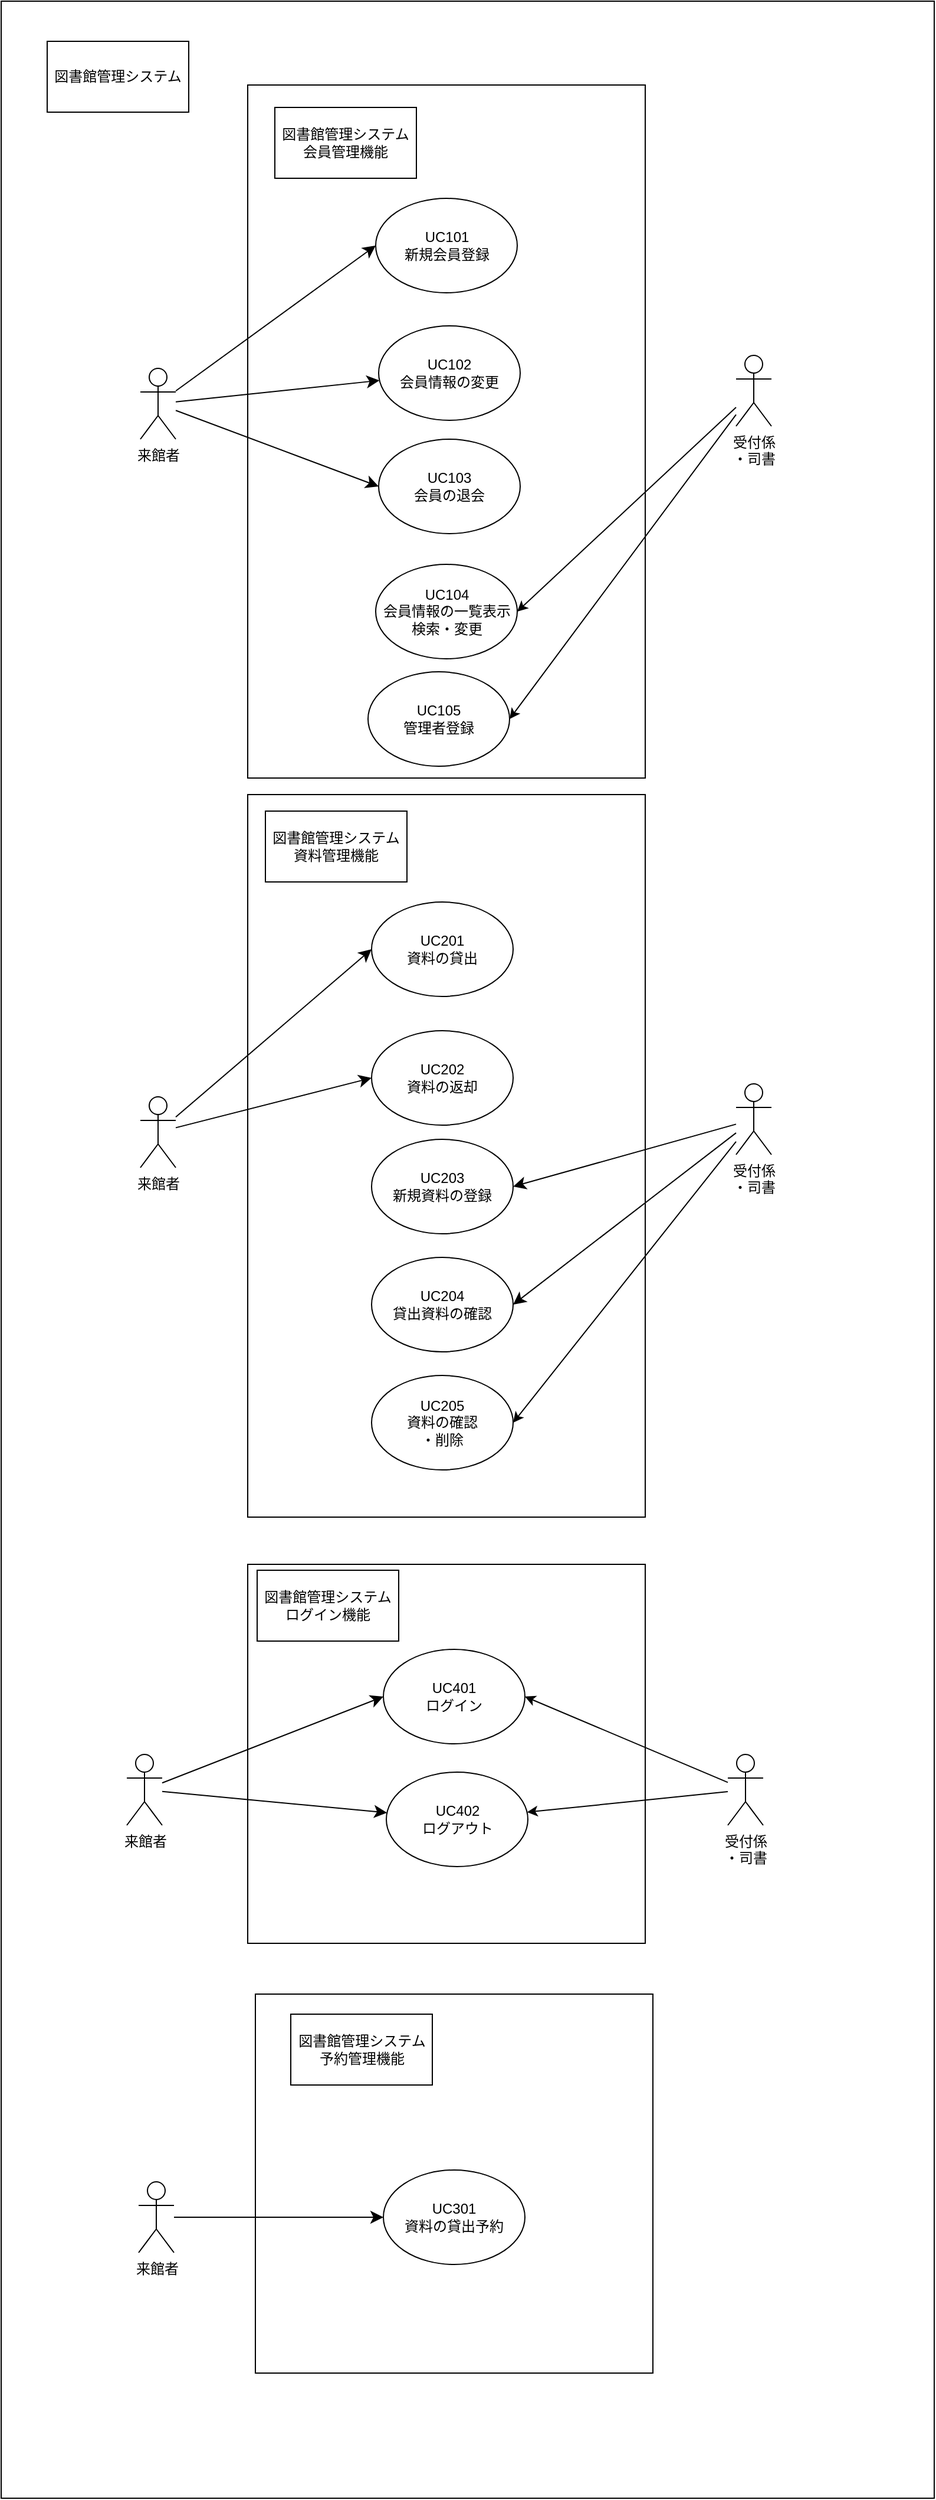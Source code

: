 <mxfile version="26.2.14">
  <diagram name="ページ1" id="boy7bIerFo7GVD40t-Bb">
    <mxGraphModel dx="1680" dy="1035" grid="1" gridSize="10" guides="1" tooltips="1" connect="1" arrows="1" fold="1" page="1" pageScale="1" pageWidth="827" pageHeight="1169" math="0" shadow="0">
      <root>
        <mxCell id="0" />
        <mxCell id="1" parent="0" />
        <mxCell id="Vv1BXS9gKUCPTP4hqwD7-1" value="" style="rounded=0;whiteSpace=wrap;html=1;" vertex="1" parent="1">
          <mxGeometry x="-223" y="356" width="791" height="2115" as="geometry" />
        </mxCell>
        <mxCell id="Vv1BXS9gKUCPTP4hqwD7-2" value="" style="rounded=0;whiteSpace=wrap;html=1;" vertex="1" parent="1">
          <mxGeometry x="-14" y="1680" width="337" height="321" as="geometry" />
        </mxCell>
        <mxCell id="Vv1BXS9gKUCPTP4hqwD7-3" value="" style="rounded=0;whiteSpace=wrap;html=1;" vertex="1" parent="1">
          <mxGeometry x="-14" y="1028" width="337" height="612" as="geometry" />
        </mxCell>
        <mxCell id="Vv1BXS9gKUCPTP4hqwD7-4" value="" style="rounded=0;whiteSpace=wrap;html=1;" vertex="1" parent="1">
          <mxGeometry x="-14" y="427" width="337" height="587" as="geometry" />
        </mxCell>
        <mxCell id="Vv1BXS9gKUCPTP4hqwD7-5" value="&lt;div&gt;UC203&lt;/div&gt;新規資料の登録" style="ellipse;whiteSpace=wrap;html=1;" vertex="1" parent="1">
          <mxGeometry x="91" y="1320" width="120" height="80" as="geometry" />
        </mxCell>
        <mxCell id="Vv1BXS9gKUCPTP4hqwD7-6" value="&lt;div&gt;UC204&lt;/div&gt;貸出資料の確認" style="ellipse;whiteSpace=wrap;html=1;" vertex="1" parent="1">
          <mxGeometry x="91" y="1420" width="120" height="80" as="geometry" />
        </mxCell>
        <mxCell id="Vv1BXS9gKUCPTP4hqwD7-7" value="図書館管理システム" style="rounded=0;whiteSpace=wrap;html=1;" vertex="1" parent="1">
          <mxGeometry x="-184" y="390" width="120" height="60" as="geometry" />
        </mxCell>
        <mxCell id="Vv1BXS9gKUCPTP4hqwD7-8" value="&lt;div&gt;UC101&lt;/div&gt;新規会員登録" style="ellipse;whiteSpace=wrap;html=1;" vertex="1" parent="1">
          <mxGeometry x="94.5" y="523" width="120" height="80" as="geometry" />
        </mxCell>
        <mxCell id="Vv1BXS9gKUCPTP4hqwD7-9" value="&lt;div&gt;UC102&lt;/div&gt;会員情報の&lt;span style=&quot;background-color: transparent; color: light-dark(rgb(0, 0, 0), rgb(255, 255, 255));&quot;&gt;変更&lt;/span&gt;" style="ellipse;whiteSpace=wrap;html=1;" vertex="1" parent="1">
          <mxGeometry x="97" y="631" width="120" height="80" as="geometry" />
        </mxCell>
        <mxCell id="Vv1BXS9gKUCPTP4hqwD7-10" value="&lt;div&gt;UC103&lt;/div&gt;会員の退会" style="ellipse;whiteSpace=wrap;html=1;" vertex="1" parent="1">
          <mxGeometry x="97" y="727" width="120" height="80" as="geometry" />
        </mxCell>
        <mxCell id="Vv1BXS9gKUCPTP4hqwD7-11" value="&lt;div&gt;図書館管理システム&lt;/div&gt;&lt;div&gt;会員管理機能&lt;/div&gt;" style="rounded=0;whiteSpace=wrap;html=1;" vertex="1" parent="1">
          <mxGeometry x="9" y="446" width="120" height="60" as="geometry" />
        </mxCell>
        <mxCell id="Vv1BXS9gKUCPTP4hqwD7-12" style="edgeStyle=none;curved=1;rounded=0;orthogonalLoop=1;jettySize=auto;html=1;entryX=0;entryY=0.5;entryDx=0;entryDy=0;fontSize=12;startSize=8;endSize=8;" edge="1" parent="1" source="Vv1BXS9gKUCPTP4hqwD7-15" target="Vv1BXS9gKUCPTP4hqwD7-8">
          <mxGeometry relative="1" as="geometry" />
        </mxCell>
        <mxCell id="Vv1BXS9gKUCPTP4hqwD7-13" style="edgeStyle=none;curved=1;rounded=0;orthogonalLoop=1;jettySize=auto;html=1;fontSize=12;startSize=8;endSize=8;" edge="1" parent="1" source="Vv1BXS9gKUCPTP4hqwD7-15" target="Vv1BXS9gKUCPTP4hqwD7-9">
          <mxGeometry relative="1" as="geometry" />
        </mxCell>
        <mxCell id="Vv1BXS9gKUCPTP4hqwD7-14" style="edgeStyle=none;curved=1;rounded=0;orthogonalLoop=1;jettySize=auto;html=1;entryX=0;entryY=0.5;entryDx=0;entryDy=0;fontSize=12;startSize=8;endSize=8;" edge="1" parent="1" source="Vv1BXS9gKUCPTP4hqwD7-15" target="Vv1BXS9gKUCPTP4hqwD7-10">
          <mxGeometry relative="1" as="geometry" />
        </mxCell>
        <mxCell id="Vv1BXS9gKUCPTP4hqwD7-15" value="来館者" style="shape=umlActor;verticalLabelPosition=bottom;verticalAlign=top;html=1;outlineConnect=0;" vertex="1" parent="1">
          <mxGeometry x="-105" y="667" width="30" height="60" as="geometry" />
        </mxCell>
        <mxCell id="Vv1BXS9gKUCPTP4hqwD7-16" style="rounded=0;orthogonalLoop=1;jettySize=auto;html=1;entryX=1;entryY=0.5;entryDx=0;entryDy=0;" edge="1" parent="1" source="Vv1BXS9gKUCPTP4hqwD7-18" target="Vv1BXS9gKUCPTP4hqwD7-40">
          <mxGeometry relative="1" as="geometry" />
        </mxCell>
        <mxCell id="Vv1BXS9gKUCPTP4hqwD7-17" style="rounded=0;orthogonalLoop=1;jettySize=auto;html=1;entryX=1;entryY=0.5;entryDx=0;entryDy=0;" edge="1" parent="1" source="Vv1BXS9gKUCPTP4hqwD7-18" target="Vv1BXS9gKUCPTP4hqwD7-45">
          <mxGeometry relative="1" as="geometry" />
        </mxCell>
        <mxCell id="Vv1BXS9gKUCPTP4hqwD7-18" value="受付係&lt;div&gt;・司書&lt;/div&gt;" style="shape=umlActor;verticalLabelPosition=bottom;verticalAlign=top;html=1;outlineConnect=0;" vertex="1" parent="1">
          <mxGeometry x="400" y="656" width="30" height="60" as="geometry" />
        </mxCell>
        <mxCell id="Vv1BXS9gKUCPTP4hqwD7-19" value="&lt;div&gt;図書館管理システム&lt;/div&gt;資料管理機能" style="rounded=0;whiteSpace=wrap;html=1;" vertex="1" parent="1">
          <mxGeometry x="1" y="1042" width="120" height="60" as="geometry" />
        </mxCell>
        <mxCell id="Vv1BXS9gKUCPTP4hqwD7-20" value="&lt;div&gt;UC201&lt;/div&gt;資料の貸出" style="ellipse;whiteSpace=wrap;html=1;" vertex="1" parent="1">
          <mxGeometry x="91" y="1119" width="120" height="80" as="geometry" />
        </mxCell>
        <mxCell id="Vv1BXS9gKUCPTP4hqwD7-21" value="&lt;div&gt;UC202&lt;/div&gt;資料の返却" style="ellipse;whiteSpace=wrap;html=1;" vertex="1" parent="1">
          <mxGeometry x="91" y="1228" width="120" height="80" as="geometry" />
        </mxCell>
        <mxCell id="Vv1BXS9gKUCPTP4hqwD7-22" value="" style="rounded=0;whiteSpace=wrap;html=1;" vertex="1" parent="1">
          <mxGeometry x="-7.5" y="2044" width="337" height="321" as="geometry" />
        </mxCell>
        <mxCell id="Vv1BXS9gKUCPTP4hqwD7-23" value="&lt;div&gt;図書館管理システム&lt;/div&gt;予約管理機能" style="rounded=0;whiteSpace=wrap;html=1;" vertex="1" parent="1">
          <mxGeometry x="22.5" y="2061" width="120" height="60" as="geometry" />
        </mxCell>
        <mxCell id="Vv1BXS9gKUCPTP4hqwD7-24" value="&lt;div&gt;UC301&lt;/div&gt;資料の貸出予約" style="ellipse;whiteSpace=wrap;html=1;" vertex="1" parent="1">
          <mxGeometry x="101" y="2193" width="120" height="80" as="geometry" />
        </mxCell>
        <mxCell id="Vv1BXS9gKUCPTP4hqwD7-25" style="edgeStyle=none;curved=1;rounded=0;orthogonalLoop=1;jettySize=auto;html=1;entryX=0;entryY=0.5;entryDx=0;entryDy=0;fontSize=12;startSize=8;endSize=8;" edge="1" parent="1" source="Vv1BXS9gKUCPTP4hqwD7-27" target="Vv1BXS9gKUCPTP4hqwD7-20">
          <mxGeometry relative="1" as="geometry" />
        </mxCell>
        <mxCell id="Vv1BXS9gKUCPTP4hqwD7-26" style="edgeStyle=none;curved=1;rounded=0;orthogonalLoop=1;jettySize=auto;html=1;entryX=0;entryY=0.5;entryDx=0;entryDy=0;fontSize=12;startSize=8;endSize=8;" edge="1" parent="1" source="Vv1BXS9gKUCPTP4hqwD7-27" target="Vv1BXS9gKUCPTP4hqwD7-21">
          <mxGeometry relative="1" as="geometry" />
        </mxCell>
        <mxCell id="Vv1BXS9gKUCPTP4hqwD7-27" value="来館者" style="shape=umlActor;verticalLabelPosition=bottom;verticalAlign=top;html=1;outlineConnect=0;" vertex="1" parent="1">
          <mxGeometry x="-105" y="1284" width="30" height="60" as="geometry" />
        </mxCell>
        <mxCell id="Vv1BXS9gKUCPTP4hqwD7-28" style="edgeStyle=none;curved=1;rounded=0;orthogonalLoop=1;jettySize=auto;html=1;entryX=1;entryY=0.5;entryDx=0;entryDy=0;fontSize=12;startSize=8;endSize=8;" edge="1" parent="1" source="Vv1BXS9gKUCPTP4hqwD7-31" target="Vv1BXS9gKUCPTP4hqwD7-5">
          <mxGeometry relative="1" as="geometry" />
        </mxCell>
        <mxCell id="Vv1BXS9gKUCPTP4hqwD7-29" style="edgeStyle=none;curved=1;rounded=0;orthogonalLoop=1;jettySize=auto;html=1;entryX=1;entryY=0.5;entryDx=0;entryDy=0;fontSize=12;startSize=8;endSize=8;" edge="1" parent="1" source="Vv1BXS9gKUCPTP4hqwD7-31" target="Vv1BXS9gKUCPTP4hqwD7-6">
          <mxGeometry relative="1" as="geometry" />
        </mxCell>
        <mxCell id="Vv1BXS9gKUCPTP4hqwD7-30" style="rounded=0;orthogonalLoop=1;jettySize=auto;html=1;entryX=1;entryY=0.5;entryDx=0;entryDy=0;" edge="1" parent="1" source="Vv1BXS9gKUCPTP4hqwD7-31" target="Vv1BXS9gKUCPTP4hqwD7-41">
          <mxGeometry relative="1" as="geometry" />
        </mxCell>
        <mxCell id="Vv1BXS9gKUCPTP4hqwD7-31" value="受付係&lt;div&gt;・司書&lt;/div&gt;" style="shape=umlActor;verticalLabelPosition=bottom;verticalAlign=top;html=1;outlineConnect=0;" vertex="1" parent="1">
          <mxGeometry x="400" y="1273" width="30" height="60" as="geometry" />
        </mxCell>
        <mxCell id="Vv1BXS9gKUCPTP4hqwD7-32" style="edgeStyle=none;curved=1;rounded=0;orthogonalLoop=1;jettySize=auto;html=1;entryX=0;entryY=0.5;entryDx=0;entryDy=0;fontSize=12;startSize=8;endSize=8;" edge="1" parent="1" source="Vv1BXS9gKUCPTP4hqwD7-33" target="Vv1BXS9gKUCPTP4hqwD7-24">
          <mxGeometry relative="1" as="geometry" />
        </mxCell>
        <mxCell id="Vv1BXS9gKUCPTP4hqwD7-33" value="来館者" style="shape=umlActor;verticalLabelPosition=bottom;verticalAlign=top;html=1;outlineConnect=0;" vertex="1" parent="1">
          <mxGeometry x="-106.5" y="2203" width="30" height="60" as="geometry" />
        </mxCell>
        <mxCell id="Vv1BXS9gKUCPTP4hqwD7-34" value="&lt;div&gt;UC401&lt;/div&gt;ログイン" style="ellipse;whiteSpace=wrap;html=1;" vertex="1" parent="1">
          <mxGeometry x="101" y="1752" width="120" height="80" as="geometry" />
        </mxCell>
        <mxCell id="Vv1BXS9gKUCPTP4hqwD7-35" value="&lt;div&gt;UC402&lt;/div&gt;ログアウト" style="ellipse;whiteSpace=wrap;html=1;" vertex="1" parent="1">
          <mxGeometry x="103.5" y="1856" width="120" height="80" as="geometry" />
        </mxCell>
        <mxCell id="Vv1BXS9gKUCPTP4hqwD7-36" style="edgeStyle=none;curved=1;rounded=0;orthogonalLoop=1;jettySize=auto;html=1;entryX=0;entryY=0.5;entryDx=0;entryDy=0;fontSize=12;startSize=8;endSize=8;" edge="1" parent="1" source="Vv1BXS9gKUCPTP4hqwD7-38" target="Vv1BXS9gKUCPTP4hqwD7-34">
          <mxGeometry relative="1" as="geometry" />
        </mxCell>
        <mxCell id="Vv1BXS9gKUCPTP4hqwD7-37" style="edgeStyle=none;curved=1;rounded=0;orthogonalLoop=1;jettySize=auto;html=1;fontSize=12;startSize=8;endSize=8;" edge="1" parent="1" source="Vv1BXS9gKUCPTP4hqwD7-38" target="Vv1BXS9gKUCPTP4hqwD7-35">
          <mxGeometry relative="1" as="geometry" />
        </mxCell>
        <mxCell id="Vv1BXS9gKUCPTP4hqwD7-38" value="来館者" style="shape=umlActor;verticalLabelPosition=bottom;verticalAlign=top;html=1;outlineConnect=0;" vertex="1" parent="1">
          <mxGeometry x="-116.5" y="1841" width="30" height="60" as="geometry" />
        </mxCell>
        <mxCell id="Vv1BXS9gKUCPTP4hqwD7-39" value="&lt;div&gt;図書館管理システム&lt;/div&gt;ログイン機能" style="rounded=0;whiteSpace=wrap;html=1;" vertex="1" parent="1">
          <mxGeometry x="-6" y="1685" width="120" height="60" as="geometry" />
        </mxCell>
        <mxCell id="Vv1BXS9gKUCPTP4hqwD7-40" value="&lt;div&gt;UC104&lt;/div&gt;&lt;div&gt;会員情報の一覧表示検索・&lt;span style=&quot;background-color: transparent; color: light-dark(rgb(0, 0, 0), rgb(255, 255, 255));&quot;&gt;変更&lt;/span&gt;&lt;/div&gt;" style="ellipse;whiteSpace=wrap;html=1;" vertex="1" parent="1">
          <mxGeometry x="94.5" y="833" width="120" height="80" as="geometry" />
        </mxCell>
        <mxCell id="Vv1BXS9gKUCPTP4hqwD7-41" value="&lt;div&gt;UC205&lt;/div&gt;資料の確認&lt;div&gt;・&lt;span style=&quot;background-color: transparent; color: light-dark(rgb(0, 0, 0), rgb(255, 255, 255));&quot;&gt;削除&lt;/span&gt;&lt;/div&gt;" style="ellipse;whiteSpace=wrap;html=1;" vertex="1" parent="1">
          <mxGeometry x="91" y="1520" width="120" height="80" as="geometry" />
        </mxCell>
        <mxCell id="Vv1BXS9gKUCPTP4hqwD7-42" style="rounded=0;orthogonalLoop=1;jettySize=auto;html=1;entryX=1;entryY=0.5;entryDx=0;entryDy=0;" edge="1" parent="1" source="Vv1BXS9gKUCPTP4hqwD7-44" target="Vv1BXS9gKUCPTP4hqwD7-34">
          <mxGeometry relative="1" as="geometry" />
        </mxCell>
        <mxCell id="Vv1BXS9gKUCPTP4hqwD7-43" style="rounded=0;orthogonalLoop=1;jettySize=auto;html=1;" edge="1" parent="1" source="Vv1BXS9gKUCPTP4hqwD7-44" target="Vv1BXS9gKUCPTP4hqwD7-35">
          <mxGeometry relative="1" as="geometry" />
        </mxCell>
        <mxCell id="Vv1BXS9gKUCPTP4hqwD7-44" value="受付係&lt;div&gt;・司書&lt;/div&gt;" style="shape=umlActor;verticalLabelPosition=bottom;verticalAlign=top;html=1;outlineConnect=0;" vertex="1" parent="1">
          <mxGeometry x="393" y="1841" width="30" height="60" as="geometry" />
        </mxCell>
        <mxCell id="Vv1BXS9gKUCPTP4hqwD7-45" value="&lt;div&gt;UC105&lt;/div&gt;管理者登録" style="ellipse;whiteSpace=wrap;html=1;" vertex="1" parent="1">
          <mxGeometry x="88" y="924" width="120" height="80" as="geometry" />
        </mxCell>
      </root>
    </mxGraphModel>
  </diagram>
</mxfile>
